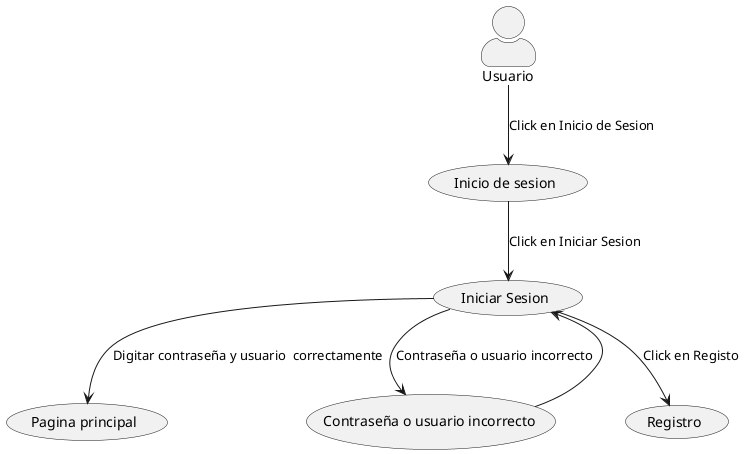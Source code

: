 @startuml CasosDeUso
skinparam actorStyle awesome

:Usuario: as usuario 
(Iniciar Sesion) as iniciarS
(Inicio de sesion) as inicioS
(Pagina principal) as principal
(Contraseña o usuario incorrecto) as Cu
(Registro) as re


inicioS --> iniciarS :Click en Iniciar Sesion
iniciarS --> principal : Digitar contraseña y usuario  correctamente
usuario --> inicioS : Click en Inicio de Sesion 
iniciarS --> Cu : Contraseña o usuario incorrecto 
Cu --> iniciarS
iniciarS --> re :Click en Registo


@enduml
